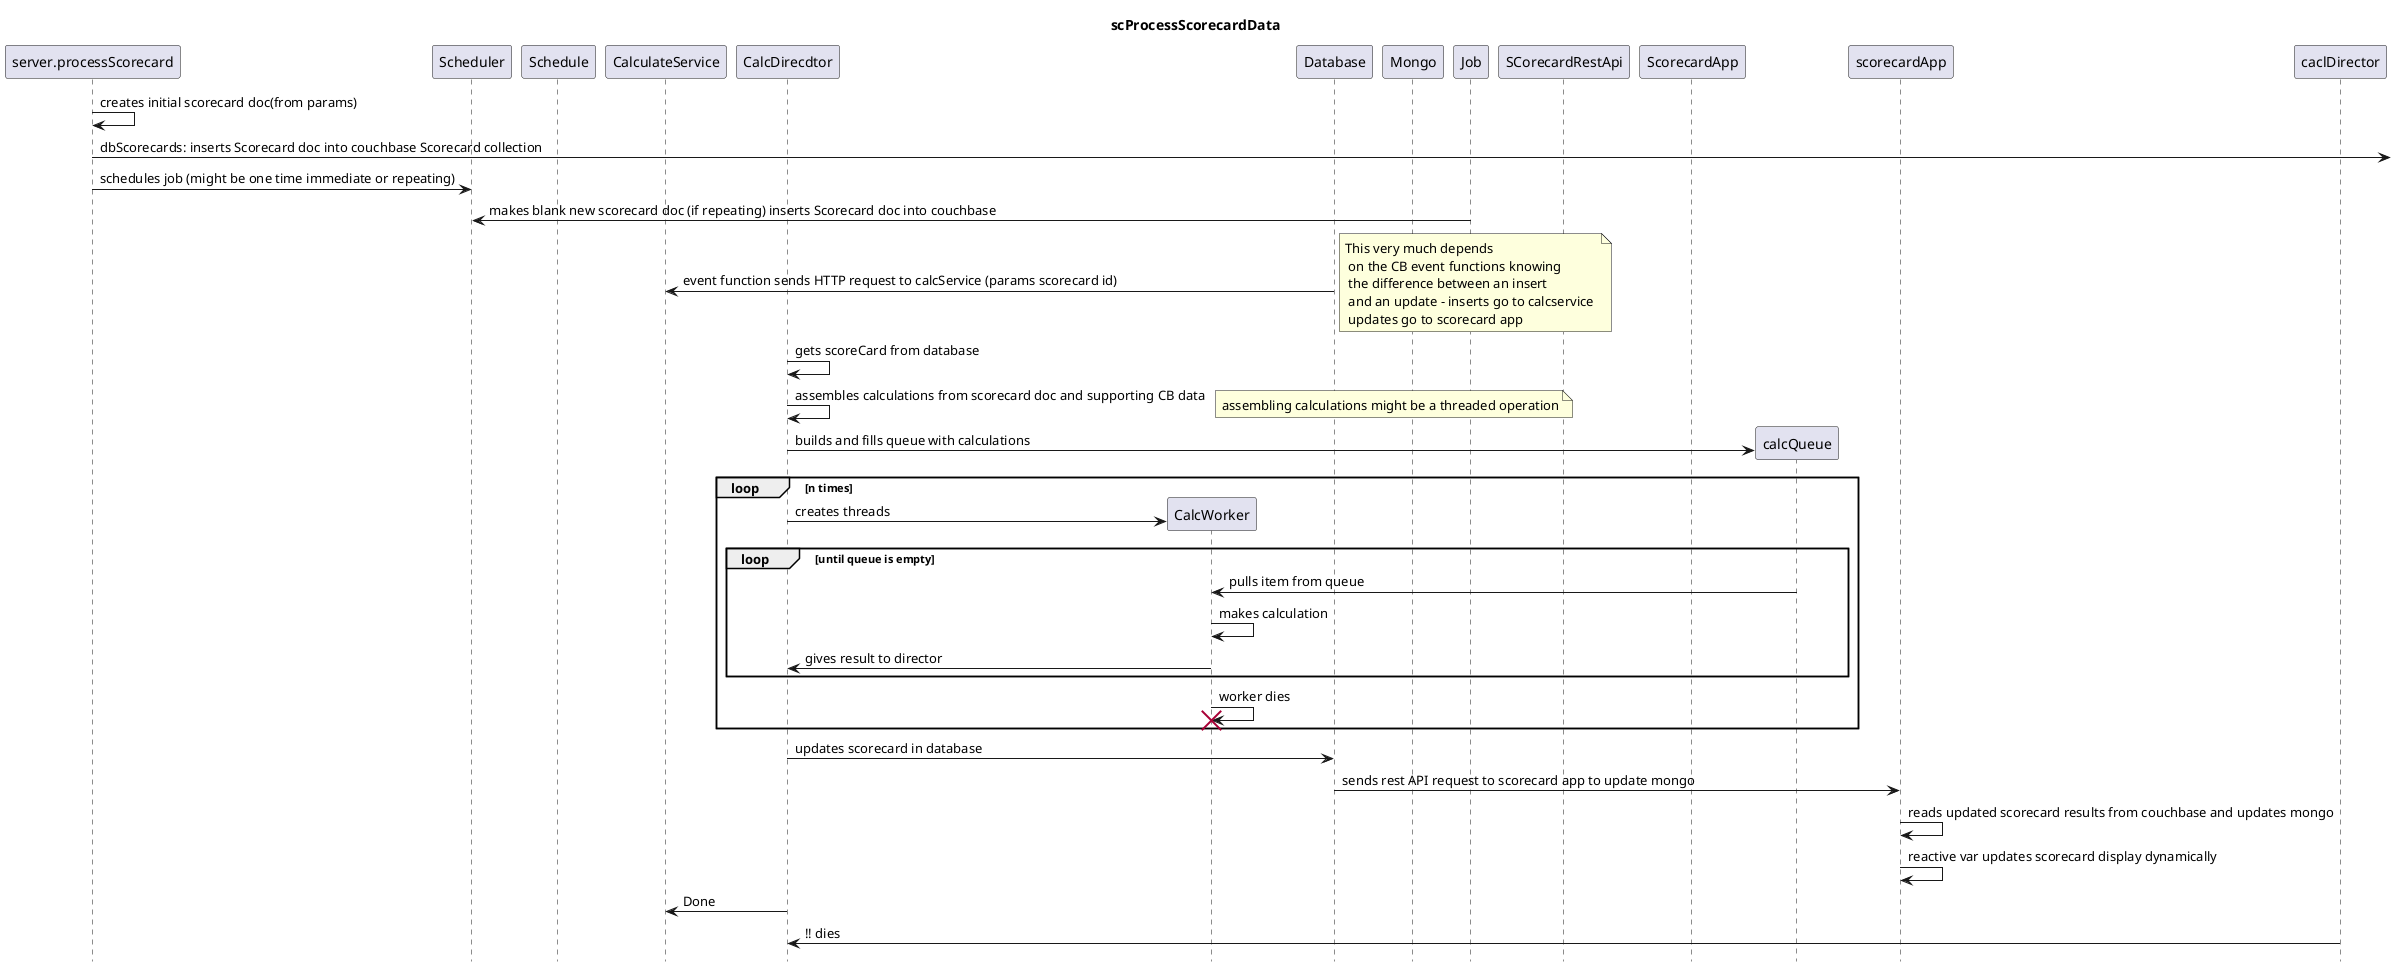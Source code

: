 @startuml scProcessScorecardData
title scProcessScorecardData
hide footbox
Participant server.processScorecard as processScorecard
Participant Scheduler as scheduler
Participant Schedule as schedule
Participant CalculateService as calcService
Participant CalcDirecdtor as calcDirector
Participant CalcWorker  as calcWorker
Participant Database as dbScorecards
Participant Mongo as mongo
Participant Job as job
Participant SCorecardRestApi as scRestApi
Participant ScorecardApp

processScorecard->processScorecard:creates initial scorecard doc(from params)
processScorecard->:dbScorecards: inserts Scorecard doc into couchbase Scorecard collection
processScorecard->scheduler:schedules job (might be one time immediate or repeating)
job->scheduler:makes blank new scorecard doc (if repeating) inserts Scorecard doc into couchbase 
dbScorecards->calcService: event function sends HTTP request to calcService (params scorecard id)
note right: This very much depends \n on the CB event functions knowing \n the difference between an insert \n and an update - inserts go to calcservice \n updates go to scorecard app 
calcDirector->calcDirector: gets scoreCard from database
calcDirector->calcDirector: assembles calculations from scorecard doc and supporting CB data
note right: assembling calculations might be a threaded operation
calcDirector->calcQueue **: builds and fills queue with calculations 
loop n times
    calcDirector->calcWorker **: creates threads
    loop until queue is empty
    calcWorker<-calcQueue: pulls item from queue
    calcWorker->calcWorker: makes calculation
    calcWorker->calcDirector: gives result to director
    end
    calcWorker->calcWorker !!: worker dies
end
calcDirector->dbScorecards: updates scorecard in database
dbScorecards->scorecardApp: sends rest API request to scorecard app to update mongo
scorecardApp->scorecardApp: reads updated scorecard results from couchbase and updates mongo
scorecardApp->scorecardApp: reactive var updates scorecard display dynamically
calcDirector->calcService: Done
caclDirector->calcDirector: !! dies

